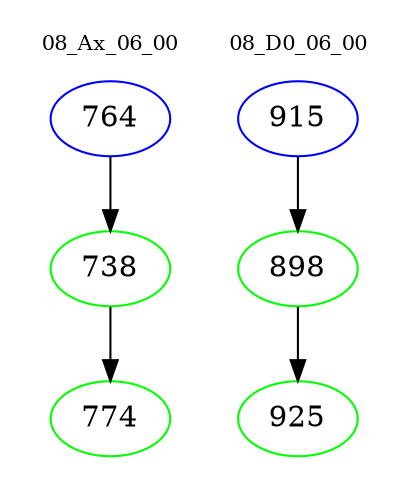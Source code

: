 digraph{
subgraph cluster_0 {
color = white
label = "08_Ax_06_00";
fontsize=10;
T0_764 [label="764", color="blue"]
T0_764 -> T0_738 [color="black"]
T0_738 [label="738", color="green"]
T0_738 -> T0_774 [color="black"]
T0_774 [label="774", color="green"]
}
subgraph cluster_1 {
color = white
label = "08_D0_06_00";
fontsize=10;
T1_915 [label="915", color="blue"]
T1_915 -> T1_898 [color="black"]
T1_898 [label="898", color="green"]
T1_898 -> T1_925 [color="black"]
T1_925 [label="925", color="green"]
}
}
